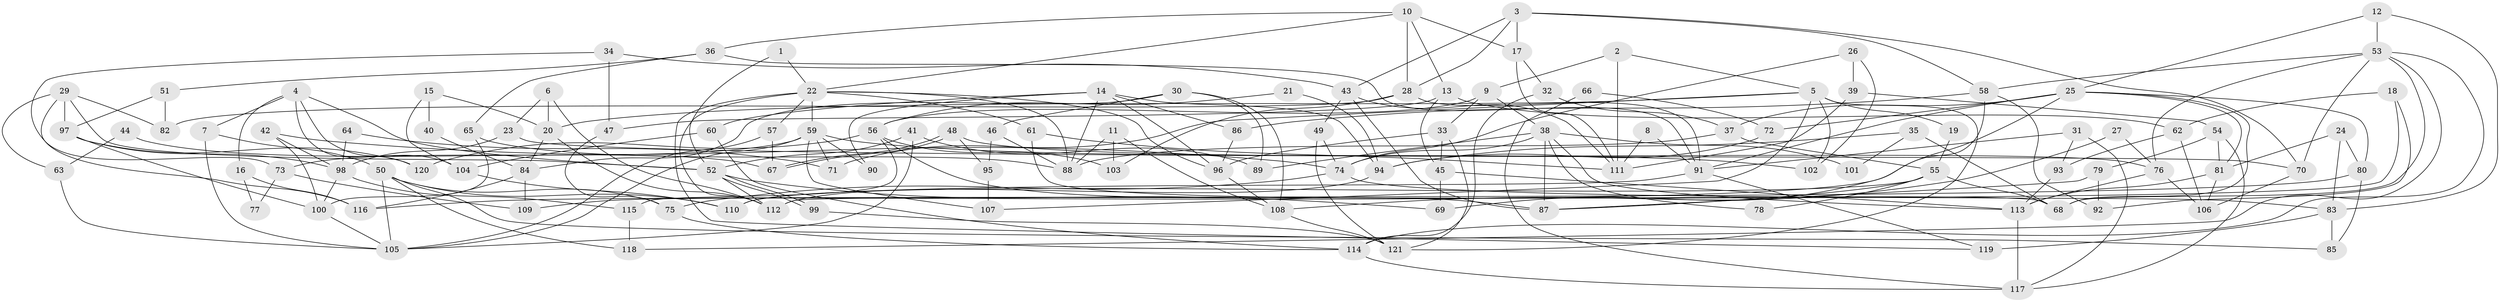 // coarse degree distribution, {19: 0.016666666666666666, 9: 0.016666666666666666, 11: 0.03333333333333333, 6: 0.13333333333333333, 7: 0.05, 12: 0.05, 3: 0.25, 4: 0.13333333333333333, 5: 0.2, 8: 0.05, 2: 0.06666666666666667}
// Generated by graph-tools (version 1.1) at 2025/19/03/04/25 18:19:02]
// undirected, 121 vertices, 242 edges
graph export_dot {
graph [start="1"]
  node [color=gray90,style=filled];
  1;
  2;
  3;
  4;
  5;
  6;
  7;
  8;
  9;
  10;
  11;
  12;
  13;
  14;
  15;
  16;
  17;
  18;
  19;
  20;
  21;
  22;
  23;
  24;
  25;
  26;
  27;
  28;
  29;
  30;
  31;
  32;
  33;
  34;
  35;
  36;
  37;
  38;
  39;
  40;
  41;
  42;
  43;
  44;
  45;
  46;
  47;
  48;
  49;
  50;
  51;
  52;
  53;
  54;
  55;
  56;
  57;
  58;
  59;
  60;
  61;
  62;
  63;
  64;
  65;
  66;
  67;
  68;
  69;
  70;
  71;
  72;
  73;
  74;
  75;
  76;
  77;
  78;
  79;
  80;
  81;
  82;
  83;
  84;
  85;
  86;
  87;
  88;
  89;
  90;
  91;
  92;
  93;
  94;
  95;
  96;
  97;
  98;
  99;
  100;
  101;
  102;
  103;
  104;
  105;
  106;
  107;
  108;
  109;
  110;
  111;
  112;
  113;
  114;
  115;
  116;
  117;
  118;
  119;
  120;
  121;
  1 -- 52;
  1 -- 22;
  2 -- 9;
  2 -- 5;
  2 -- 111;
  3 -- 28;
  3 -- 43;
  3 -- 17;
  3 -- 58;
  3 -- 70;
  4 -- 52;
  4 -- 104;
  4 -- 7;
  4 -- 16;
  4 -- 120;
  5 -- 121;
  5 -- 107;
  5 -- 19;
  5 -- 20;
  5 -- 71;
  5 -- 102;
  6 -- 112;
  6 -- 23;
  6 -- 20;
  7 -- 50;
  7 -- 105;
  8 -- 111;
  8 -- 91;
  9 -- 56;
  9 -- 38;
  9 -- 33;
  10 -- 22;
  10 -- 13;
  10 -- 17;
  10 -- 28;
  10 -- 36;
  11 -- 108;
  11 -- 88;
  11 -- 103;
  12 -- 83;
  12 -- 25;
  12 -- 53;
  13 -- 62;
  13 -- 45;
  13 -- 47;
  14 -- 86;
  14 -- 88;
  14 -- 60;
  14 -- 90;
  14 -- 94;
  14 -- 96;
  15 -- 104;
  15 -- 20;
  15 -- 40;
  16 -- 116;
  16 -- 77;
  17 -- 32;
  17 -- 111;
  18 -- 112;
  18 -- 92;
  18 -- 62;
  19 -- 55;
  20 -- 84;
  20 -- 112;
  21 -- 94;
  21 -- 56;
  22 -- 59;
  22 -- 61;
  22 -- 57;
  22 -- 88;
  22 -- 96;
  22 -- 112;
  22 -- 119;
  23 -- 98;
  23 -- 70;
  24 -- 80;
  24 -- 81;
  24 -- 83;
  25 -- 37;
  25 -- 68;
  25 -- 72;
  25 -- 80;
  25 -- 81;
  25 -- 91;
  25 -- 109;
  26 -- 74;
  26 -- 39;
  26 -- 102;
  27 -- 108;
  27 -- 76;
  28 -- 91;
  28 -- 82;
  28 -- 103;
  29 -- 52;
  29 -- 97;
  29 -- 63;
  29 -- 82;
  29 -- 116;
  30 -- 89;
  30 -- 84;
  30 -- 46;
  30 -- 108;
  31 -- 91;
  31 -- 93;
  31 -- 117;
  32 -- 114;
  32 -- 37;
  33 -- 96;
  33 -- 45;
  33 -- 121;
  34 -- 73;
  34 -- 43;
  34 -- 47;
  35 -- 94;
  35 -- 68;
  35 -- 101;
  36 -- 91;
  36 -- 51;
  36 -- 65;
  37 -- 88;
  37 -- 55;
  38 -- 87;
  38 -- 113;
  38 -- 74;
  38 -- 78;
  38 -- 89;
  38 -- 101;
  39 -- 54;
  39 -- 111;
  40 -- 84;
  41 -- 52;
  41 -- 105;
  41 -- 89;
  42 -- 74;
  42 -- 100;
  42 -- 98;
  43 -- 111;
  43 -- 49;
  43 -- 87;
  44 -- 67;
  44 -- 63;
  45 -- 113;
  45 -- 69;
  46 -- 88;
  46 -- 95;
  47 -- 75;
  48 -- 76;
  48 -- 67;
  48 -- 67;
  48 -- 95;
  49 -- 74;
  49 -- 121;
  50 -- 75;
  50 -- 118;
  50 -- 85;
  50 -- 105;
  50 -- 110;
  51 -- 82;
  51 -- 97;
  52 -- 112;
  52 -- 99;
  52 -- 99;
  52 -- 69;
  53 -- 58;
  53 -- 68;
  53 -- 70;
  53 -- 76;
  53 -- 114;
  53 -- 118;
  54 -- 117;
  54 -- 81;
  54 -- 79;
  55 -- 87;
  55 -- 68;
  55 -- 78;
  55 -- 110;
  56 -- 120;
  56 -- 103;
  56 -- 87;
  56 -- 115;
  57 -- 105;
  57 -- 67;
  58 -- 69;
  58 -- 86;
  58 -- 92;
  59 -- 105;
  59 -- 102;
  59 -- 71;
  59 -- 73;
  59 -- 90;
  59 -- 107;
  60 -- 114;
  60 -- 104;
  61 -- 68;
  61 -- 111;
  62 -- 106;
  62 -- 93;
  63 -- 105;
  64 -- 98;
  64 -- 71;
  65 -- 100;
  65 -- 88;
  66 -- 117;
  66 -- 72;
  70 -- 106;
  72 -- 94;
  73 -- 109;
  73 -- 77;
  74 -- 83;
  74 -- 75;
  75 -- 114;
  76 -- 113;
  76 -- 106;
  79 -- 87;
  79 -- 92;
  80 -- 85;
  80 -- 116;
  81 -- 106;
  81 -- 113;
  83 -- 119;
  83 -- 85;
  84 -- 116;
  84 -- 109;
  86 -- 96;
  91 -- 110;
  91 -- 119;
  93 -- 113;
  94 -- 112;
  95 -- 107;
  96 -- 108;
  97 -- 100;
  97 -- 98;
  97 -- 120;
  98 -- 100;
  98 -- 115;
  99 -- 121;
  100 -- 105;
  104 -- 110;
  108 -- 121;
  113 -- 117;
  114 -- 117;
  115 -- 118;
}
